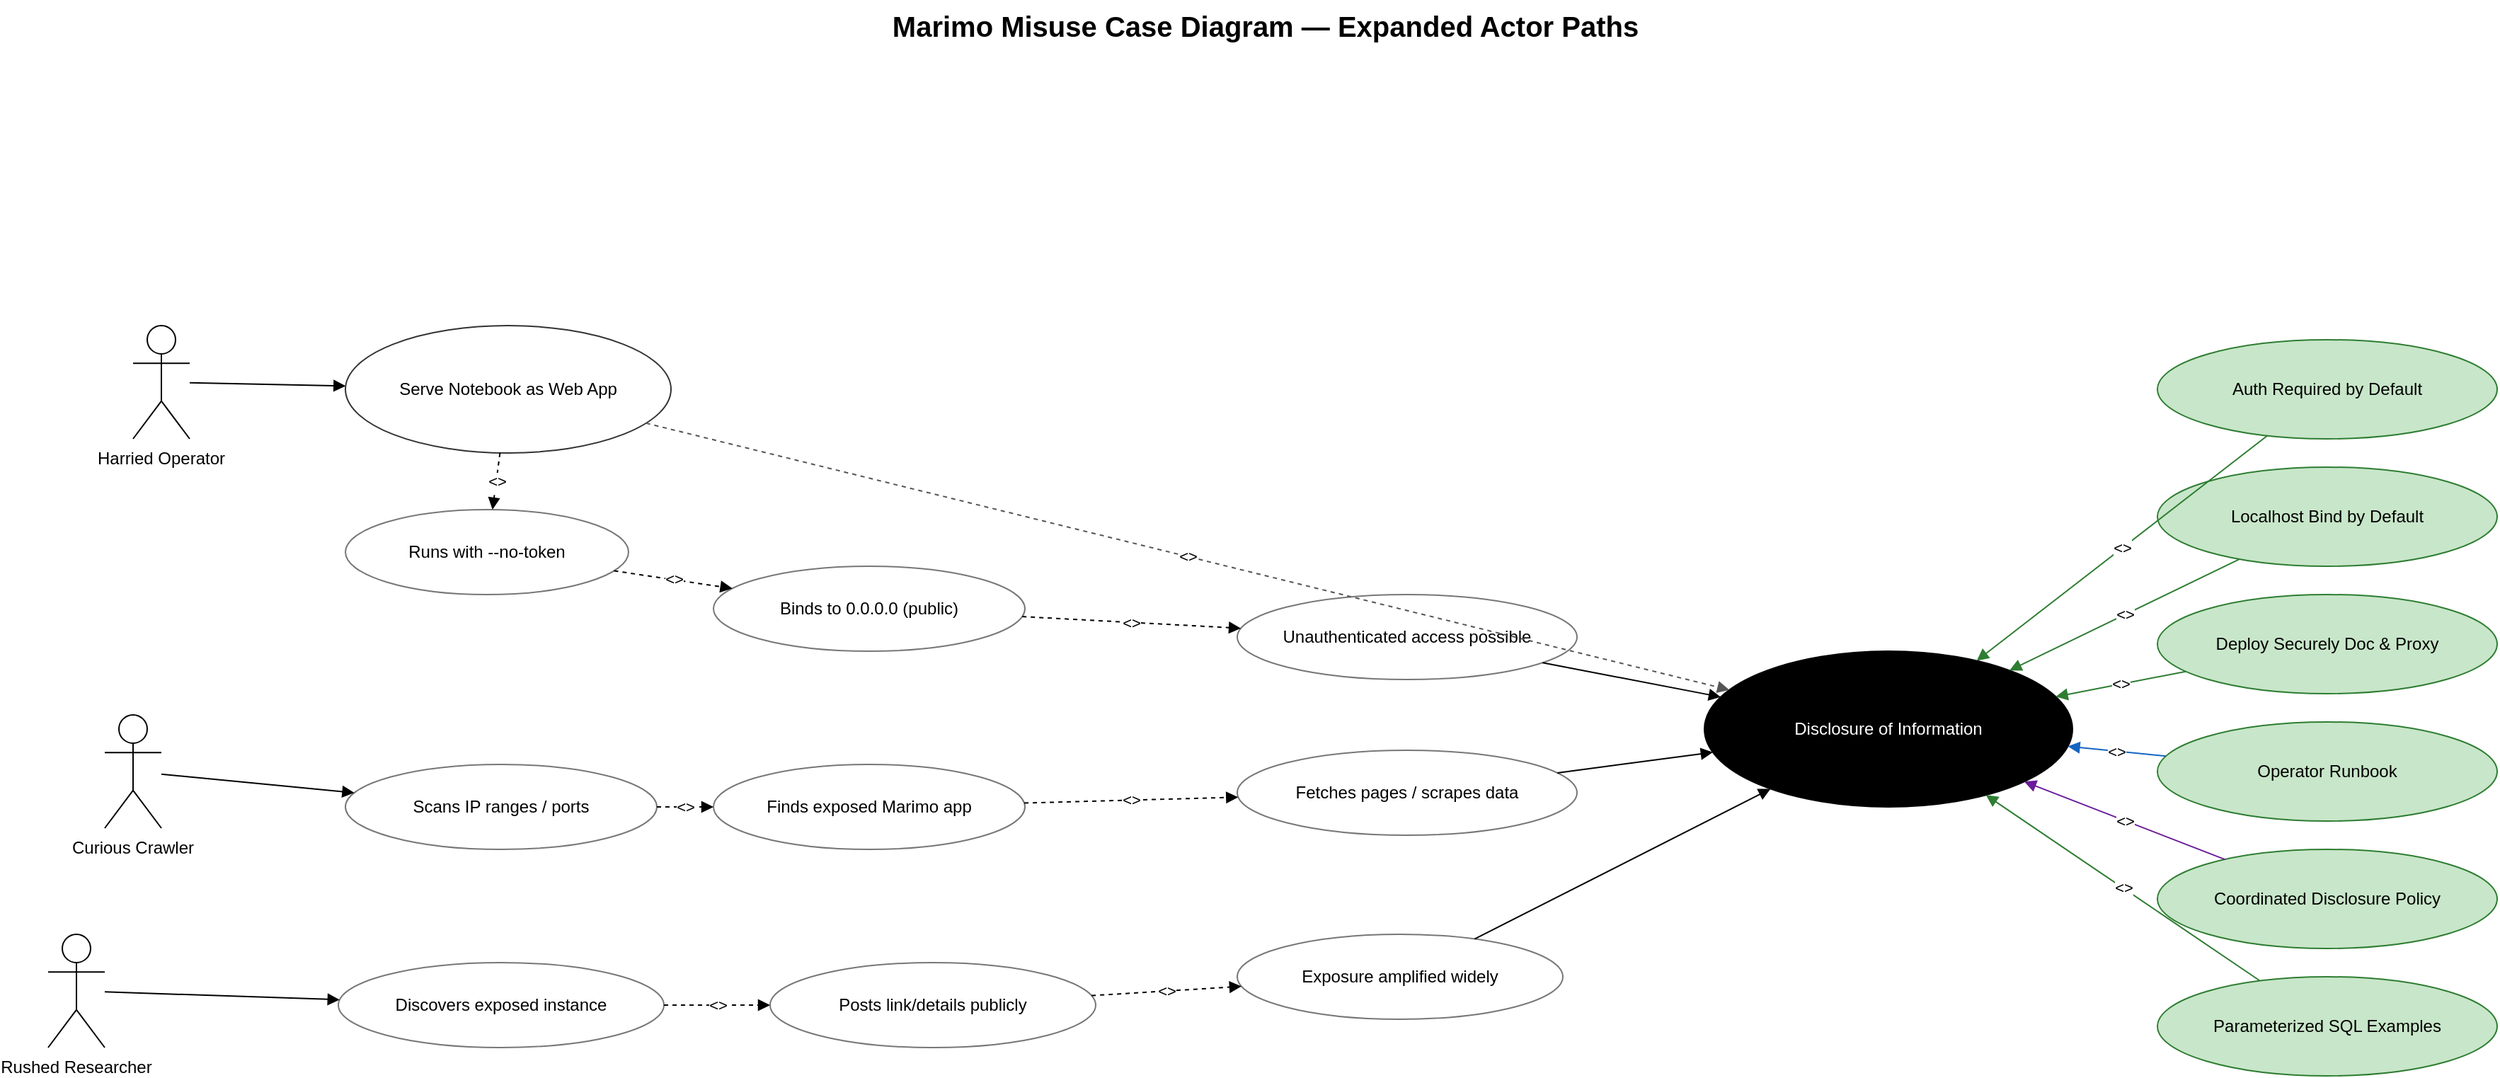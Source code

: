 <mxfile version="28.1.2">
  <diagram id="marimo-misuse-v2" name="Marimo Misuse Diagram (Expanded Paths)">
    <mxGraphModel dx="1765" dy="776" grid="1" gridSize="10" guides="1" tooltips="1" connect="1" arrows="1" fold="1" page="1" pageScale="1" pageWidth="1800" pageHeight="1100" math="0" shadow="0">
      <root>
        <mxCell id="0" />
        <mxCell id="1" parent="0" />
        <mxCell id="title" value="Marimo Misuse Case Diagram — Expanded Actor Paths" style="text;strokeColor=none;fillColor=none;align=center;fontSize=20;fontStyle=1" parent="1" vertex="1">
          <mxGeometry x="700" y="20" width="500" height="40" as="geometry" />
        </mxCell>
        <mxCell id="actor-operator" value="Harried Operator" style="shape=umlActor;verticalLabelPosition=bottom;verticalAlign=top;" parent="1" vertex="1">
          <mxGeometry x="150" y="250" width="40" height="80" as="geometry" />
        </mxCell>
        <mxCell id="actor-crawler" value="Curious Crawler" style="shape=umlActor;verticalLabelPosition=bottom;verticalAlign=top;" parent="1" vertex="1">
          <mxGeometry x="130" y="525" width="40" height="80" as="geometry" />
        </mxCell>
        <mxCell id="actor-researcher" value="Rushed Researcher" style="shape=umlActor;verticalLabelPosition=bottom;verticalAlign=top;" parent="1" vertex="1">
          <mxGeometry x="90" y="680" width="40" height="80" as="geometry" />
        </mxCell>
        <mxCell id="use-intended" value="Serve Notebook as Web App" style="ellipse;whiteSpace=wrap;html=1;strokeColor=#333333;fillColor=#ffffff;fontColor=#000000;" parent="1" vertex="1">
          <mxGeometry x="300" y="250" width="230" height="90" as="geometry" />
        </mxCell>
        <mxCell id="misuse-disclosure" value="Disclosure of Information" style="ellipse;whiteSpace=wrap;html=1;strokeColor=#000000;fillColor=#000000;fontColor=#ffffff;" parent="1" vertex="1">
          <mxGeometry x="1260" y="480" width="260" height="110" as="geometry" />
        </mxCell>
        <mxCell id="mit-auth" value="&lt;span&gt;&lt;font style=&quot;color: rgb(0, 0, 0);&quot;&gt;Auth Required by Default&lt;/font&gt;&lt;/span&gt;" style="ellipse;whiteSpace=wrap;html=1;strokeColor=#2e7d32;fillColor=#c8e6c9;" parent="1" vertex="1">
          <mxGeometry x="1580" y="260" width="240" height="70" as="geometry" />
        </mxCell>
        <mxCell id="mit-localhost" value="&lt;span&gt;Localhost Bind by Default&lt;/span&gt;" style="ellipse;whiteSpace=wrap;html=1;strokeColor=#2e7d32;fillColor=#c8e6c9;fontColor=#000000;" parent="1" vertex="1">
          <mxGeometry x="1580" y="350" width="240" height="70" as="geometry" />
        </mxCell>
        <mxCell id="mit-deploy" value="&lt;span&gt;&lt;font style=&quot;color: rgb(0, 0, 0);&quot;&gt;Deploy Securely Doc &amp;amp; Proxy&lt;/font&gt;&lt;/span&gt;" style="ellipse;whiteSpace=wrap;html=1;strokeColor=#2e7d32;fillColor=#c8e6c9;" parent="1" vertex="1">
          <mxGeometry x="1580" y="440" width="240" height="70" as="geometry" />
        </mxCell>
        <mxCell id="mit-runbook" value="&lt;span&gt;&lt;font style=&quot;color: rgb(0, 0, 0);&quot;&gt;Operator Runbook&lt;/font&gt;&lt;/span&gt;" style="ellipse;whiteSpace=wrap;html=1;strokeColor=#2e7d32;fillColor=#c8e6c9;" parent="1" vertex="1">
          <mxGeometry x="1580" y="530" width="240" height="70" as="geometry" />
        </mxCell>
        <mxCell id="mit-disclosure" value="&lt;span&gt;&lt;font style=&quot;color: rgb(0, 0, 0);&quot;&gt;Coordinated Disclosure Policy&lt;/font&gt;&lt;/span&gt;" style="ellipse;whiteSpace=wrap;html=1;strokeColor=#2e7d32;fillColor=#c8e6c9;" parent="1" vertex="1">
          <mxGeometry x="1580" y="620" width="240" height="70" as="geometry" />
        </mxCell>
        <mxCell id="mit-sql" value="&lt;span&gt;&lt;font style=&quot;color: rgb(0, 0, 0);&quot;&gt;Parameterized SQL Examples&lt;/font&gt;&lt;/span&gt;" style="ellipse;whiteSpace=wrap;html=1;strokeColor=#2e7d32;fillColor=#c8e6c9;" parent="1" vertex="1">
          <mxGeometry x="1580" y="710" width="240" height="70" as="geometry" />
        </mxCell>
        <mxCell id="op-step1" value="Runs with --no-token" style="ellipse;whiteSpace=wrap;html=1;strokeColor=#777;fillColor=#ffffff;fontColor=#000000;" parent="1" vertex="1">
          <mxGeometry x="300" y="380" width="200" height="60" as="geometry" />
        </mxCell>
        <mxCell id="op-step2" value="Binds to 0.0.0.0 (public)" style="ellipse;whiteSpace=wrap;html=1;strokeColor=#777;fillColor=#ffffff;fontColor=#000000;" parent="1" vertex="1">
          <mxGeometry x="560" y="420" width="220" height="60" as="geometry" />
        </mxCell>
        <mxCell id="op-step3" value="Unauthenticated access possible" style="ellipse;whiteSpace=wrap;html=1;strokeColor=#777;fillColor=#ffffff;fontColor=#000000;" parent="1" vertex="1">
          <mxGeometry x="930" y="440" width="240" height="60" as="geometry" />
        </mxCell>
        <mxCell id="cr-step1" value="&lt;font style=&quot;color: rgb(0, 0, 0);&quot;&gt;Scans IP ranges / ports&lt;/font&gt;" style="ellipse;whiteSpace=wrap;html=1;strokeColor=#777;fillColor=#ffffff;" parent="1" vertex="1">
          <mxGeometry x="300" y="560" width="220" height="60" as="geometry" />
        </mxCell>
        <mxCell id="cr-step2" value="&lt;font style=&quot;color: rgb(0, 0, 0);&quot;&gt;Finds exposed Marimo app&lt;/font&gt;" style="ellipse;whiteSpace=wrap;html=1;strokeColor=#777;fillColor=#ffffff;" parent="1" vertex="1">
          <mxGeometry x="560" y="560" width="220" height="60" as="geometry" />
        </mxCell>
        <mxCell id="cr-step3" value="&lt;font style=&quot;color: rgb(0, 0, 0);&quot;&gt;Fetches pages / scrapes data&lt;/font&gt;" style="ellipse;whiteSpace=wrap;html=1;strokeColor=#777;fillColor=#ffffff;" parent="1" vertex="1">
          <mxGeometry x="930" y="550" width="240" height="60" as="geometry" />
        </mxCell>
        <mxCell id="rr-step1" value="&lt;font style=&quot;color: rgb(0, 0, 0);&quot;&gt;Discovers exposed instance&lt;/font&gt;" style="ellipse;whiteSpace=wrap;html=1;strokeColor=#777;fillColor=#ffffff;" parent="1" vertex="1">
          <mxGeometry x="295" y="700" width="230" height="60" as="geometry" />
        </mxCell>
        <mxCell id="rr-step2" value="&lt;font style=&quot;color: rgb(0, 0, 0);&quot;&gt;Posts link/details publicly&lt;/font&gt;" style="ellipse;whiteSpace=wrap;html=1;strokeColor=#777;fillColor=#ffffff;" parent="1" vertex="1">
          <mxGeometry x="600" y="700" width="230" height="60" as="geometry" />
        </mxCell>
        <mxCell id="rr-step3" value="&lt;font style=&quot;color: rgb(0, 0, 0);&quot;&gt;Exposure amplified widely&lt;/font&gt;" style="ellipse;whiteSpace=wrap;html=1;strokeColor=#777;fillColor=#ffffff;" parent="1" vertex="1">
          <mxGeometry x="930" y="680" width="230" height="60" as="geometry" />
        </mxCell>
        <mxCell id="edge-op-0" style="endArrow=block;html=1;" parent="1" source="actor-operator" target="use-intended" edge="1">
          <mxGeometry relative="1" as="geometry" />
        </mxCell>
        <mxCell id="edge-op-1" value="&lt;&lt;next&gt;&gt;" style="endArrow=block;html=1;dashed=1;" parent="1" source="use-intended" target="op-step1" edge="1">
          <mxGeometry relative="1" as="geometry" />
        </mxCell>
        <mxCell id="edge-op-2" value="&lt;&lt;next&gt;&gt;" style="endArrow=block;html=1;dashed=1;" parent="1" source="op-step1" target="op-step2" edge="1">
          <mxGeometry relative="1" as="geometry" />
        </mxCell>
        <mxCell id="edge-op-3" value="&lt;&lt;next&gt;&gt;" style="endArrow=block;html=1;dashed=1;" parent="1" source="op-step2" target="op-step3" edge="1">
          <mxGeometry relative="1" as="geometry" />
        </mxCell>
        <mxCell id="edge-op-4" value="" style="endArrow=block;html=1;" parent="1" source="op-step3" target="misuse-disclosure" edge="1">
          <mxGeometry relative="1" as="geometry" />
        </mxCell>
        <mxCell id="edge-cr-0" style="endArrow=block;html=1;" parent="1" source="actor-crawler" target="cr-step1" edge="1">
          <mxGeometry relative="1" as="geometry" />
        </mxCell>
        <mxCell id="edge-cr-1" value="&lt;&lt;next&gt;&gt;" style="endArrow=block;html=1;dashed=1;" parent="1" source="cr-step1" target="cr-step2" edge="1">
          <mxGeometry relative="1" as="geometry" />
        </mxCell>
        <mxCell id="edge-cr-2" value="&lt;&lt;next&gt;&gt;" style="endArrow=block;html=1;dashed=1;" parent="1" source="cr-step2" target="cr-step3" edge="1">
          <mxGeometry relative="1" as="geometry" />
        </mxCell>
        <mxCell id="edge-cr-3" value="" style="endArrow=block;html=1;" parent="1" source="cr-step3" target="misuse-disclosure" edge="1">
          <mxGeometry relative="1" as="geometry" />
        </mxCell>
        <mxCell id="edge-rr-0" style="endArrow=block;html=1;" parent="1" source="actor-researcher" target="rr-step1" edge="1">
          <mxGeometry relative="1" as="geometry" />
        </mxCell>
        <mxCell id="edge-rr-1" value="&lt;&lt;next&gt;&gt;" style="endArrow=block;html=1;dashed=1;" parent="1" source="rr-step1" target="rr-step2" edge="1">
          <mxGeometry relative="1" as="geometry" />
        </mxCell>
        <mxCell id="edge-rr-2" value="&lt;&lt;next&gt;&gt;" style="endArrow=block;html=1;dashed=1;" parent="1" source="rr-step2" target="rr-step3" edge="1">
          <mxGeometry relative="1" as="geometry" />
        </mxCell>
        <mxCell id="edge-rr-3" value="" style="endArrow=block;html=1;" parent="1" source="rr-step3" target="misuse-disclosure" edge="1">
          <mxGeometry relative="1" as="geometry" />
        </mxCell>
        <mxCell id="edge-use-threat" value="&lt;&lt;threatens&gt;&gt;" style="endArrow=block;dashed=1;html=1;strokeColor=#555555;" parent="1" source="use-intended" target="misuse-disclosure" edge="1">
          <mxGeometry relative="1" as="geometry" />
        </mxCell>
        <mxCell id="edge-auth-prevent" value="&lt;&lt;prevents&gt;&gt;" style="endArrow=block;html=1;strokeColor=#2e7d32;" parent="1" source="mit-auth" target="misuse-disclosure" edge="1">
          <mxGeometry relative="1" as="geometry" />
        </mxCell>
        <mxCell id="edge-localhost-prevent" value="&lt;&lt;prevents&gt;&gt;" style="endArrow=block;html=1;strokeColor=#2e7d32;" parent="1" source="mit-localhost" target="misuse-disclosure" edge="1">
          <mxGeometry relative="1" as="geometry" />
        </mxCell>
        <mxCell id="edge-deploy-prevent" value="&lt;&lt;prevents&gt;&gt;" style="endArrow=block;html=1;strokeColor=#2e7d32;" parent="1" source="mit-deploy" target="misuse-disclosure" edge="1">
          <mxGeometry relative="1" as="geometry" />
        </mxCell>
        <mxCell id="edge-runbook-responds" value="&lt;&lt;responds&gt;&gt;" style="endArrow=block;html=1;strokeColor=#1565c0;" parent="1" source="mit-runbook" target="misuse-disclosure" edge="1">
          <mxGeometry relative="1" as="geometry" />
        </mxCell>
        <mxCell id="edge-disclosure-manages" value="&lt;&lt;manages&gt;&gt;" style="endArrow=block;html=1;strokeColor=#6a1b9a;" parent="1" source="mit-disclosure" target="misuse-disclosure" edge="1">
          <mxGeometry relative="1" as="geometry" />
        </mxCell>
        <mxCell id="edge-sql-prevent" value="&lt;&lt;prevents&gt;&gt;" style="endArrow=block;html=1;strokeColor=#2e7d32;" parent="1" source="mit-sql" target="misuse-disclosure" edge="1">
          <mxGeometry relative="1" as="geometry" />
        </mxCell>
      </root>
    </mxGraphModel>
  </diagram>
</mxfile>
